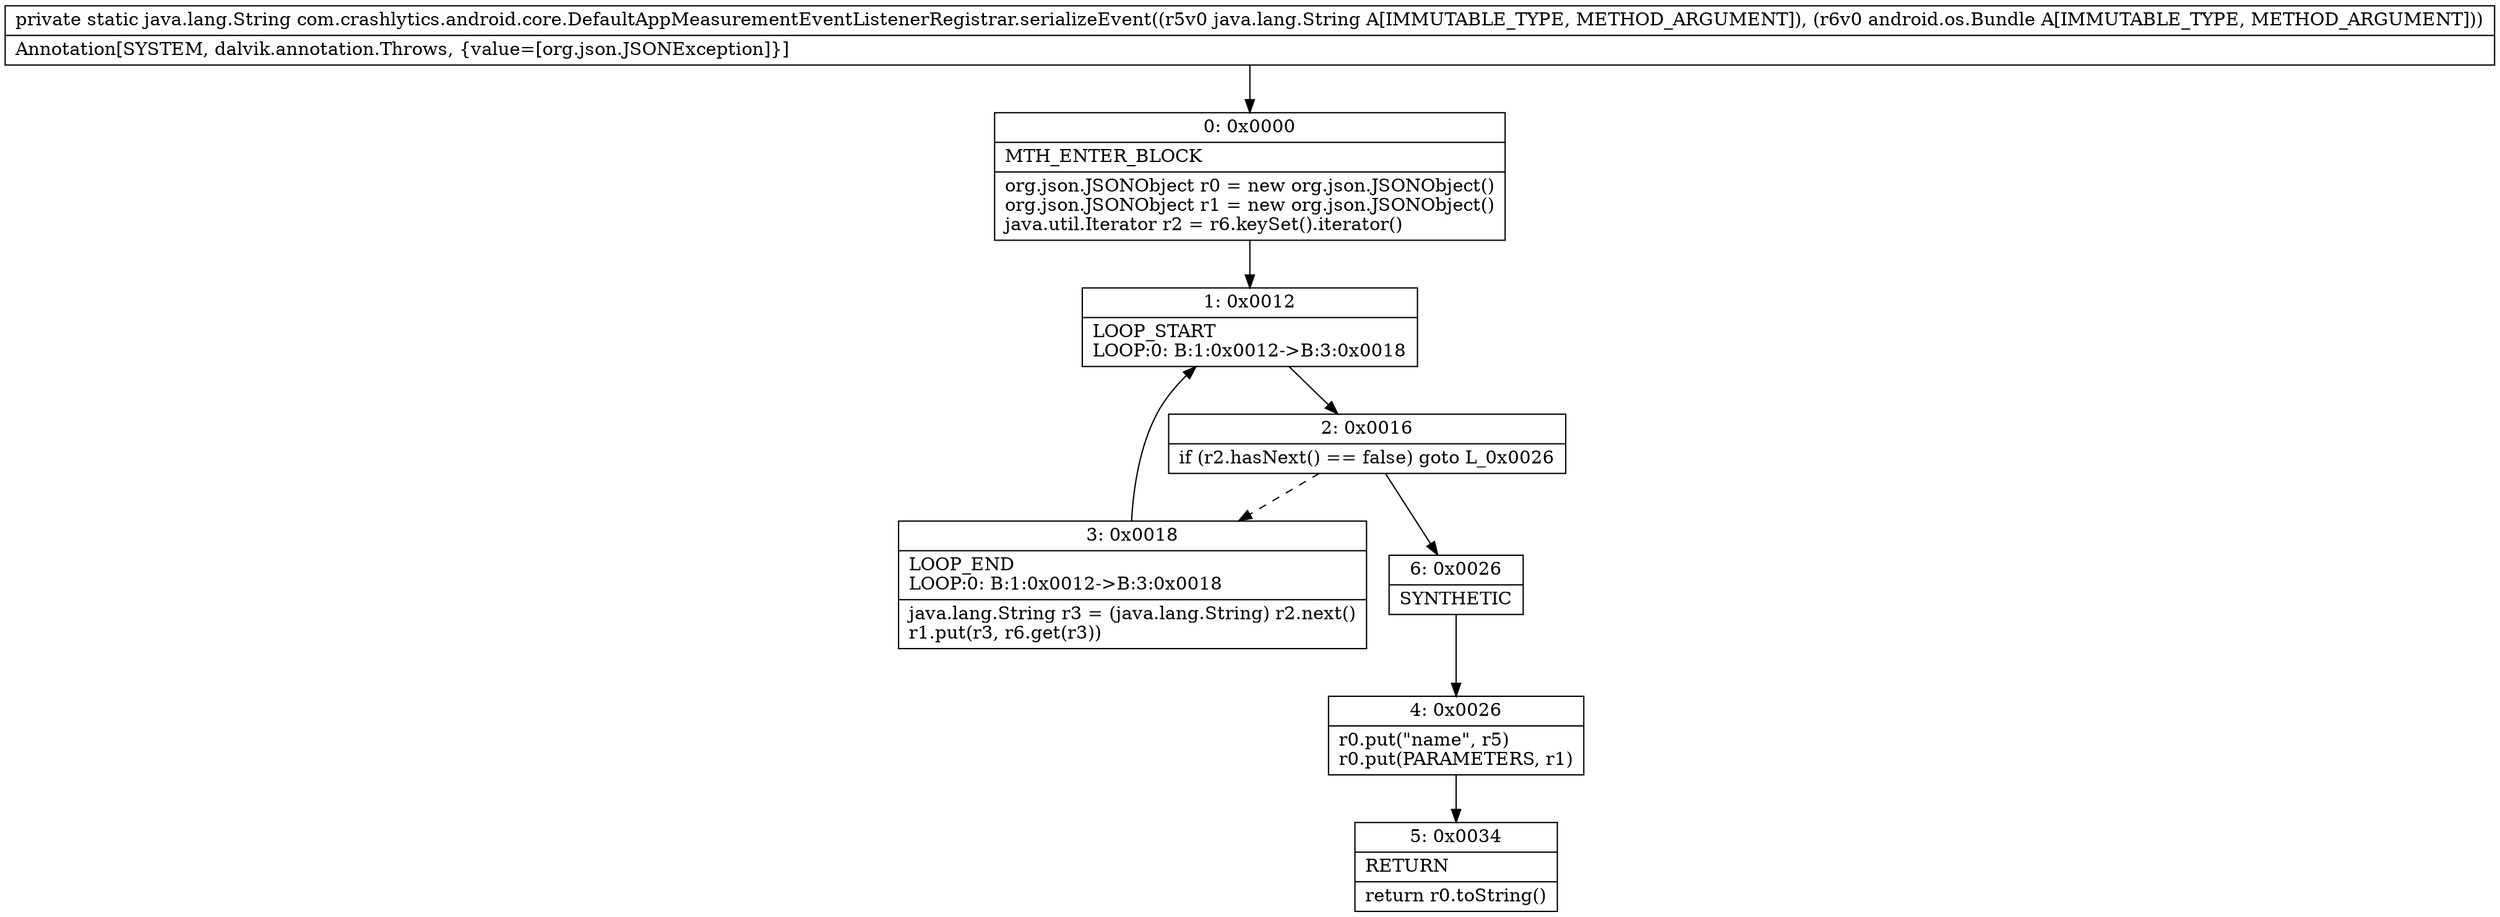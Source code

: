 digraph "CFG forcom.crashlytics.android.core.DefaultAppMeasurementEventListenerRegistrar.serializeEvent(Ljava\/lang\/String;Landroid\/os\/Bundle;)Ljava\/lang\/String;" {
Node_0 [shape=record,label="{0\:\ 0x0000|MTH_ENTER_BLOCK\l|org.json.JSONObject r0 = new org.json.JSONObject()\lorg.json.JSONObject r1 = new org.json.JSONObject()\ljava.util.Iterator r2 = r6.keySet().iterator()\l}"];
Node_1 [shape=record,label="{1\:\ 0x0012|LOOP_START\lLOOP:0: B:1:0x0012\-\>B:3:0x0018\l}"];
Node_2 [shape=record,label="{2\:\ 0x0016|if (r2.hasNext() == false) goto L_0x0026\l}"];
Node_3 [shape=record,label="{3\:\ 0x0018|LOOP_END\lLOOP:0: B:1:0x0012\-\>B:3:0x0018\l|java.lang.String r3 = (java.lang.String) r2.next()\lr1.put(r3, r6.get(r3))\l}"];
Node_4 [shape=record,label="{4\:\ 0x0026|r0.put(\"name\", r5)\lr0.put(PARAMETERS, r1)\l}"];
Node_5 [shape=record,label="{5\:\ 0x0034|RETURN\l|return r0.toString()\l}"];
Node_6 [shape=record,label="{6\:\ 0x0026|SYNTHETIC\l}"];
MethodNode[shape=record,label="{private static java.lang.String com.crashlytics.android.core.DefaultAppMeasurementEventListenerRegistrar.serializeEvent((r5v0 java.lang.String A[IMMUTABLE_TYPE, METHOD_ARGUMENT]), (r6v0 android.os.Bundle A[IMMUTABLE_TYPE, METHOD_ARGUMENT]))  | Annotation[SYSTEM, dalvik.annotation.Throws, \{value=[org.json.JSONException]\}]\l}"];
MethodNode -> Node_0;
Node_0 -> Node_1;
Node_1 -> Node_2;
Node_2 -> Node_3[style=dashed];
Node_2 -> Node_6;
Node_3 -> Node_1;
Node_4 -> Node_5;
Node_6 -> Node_4;
}

